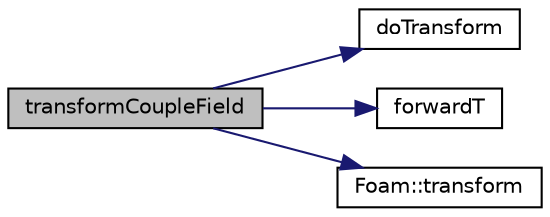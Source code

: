 digraph "transformCoupleField"
{
  bgcolor="transparent";
  edge [fontname="Helvetica",fontsize="10",labelfontname="Helvetica",labelfontsize="10"];
  node [fontname="Helvetica",fontsize="10",shape=record];
  rankdir="LR";
  Node41 [label="transformCoupleField",height=0.2,width=0.4,color="black", fillcolor="grey75", style="filled", fontcolor="black"];
  Node41 -> Node42 [color="midnightblue",fontsize="10",style="solid",fontname="Helvetica"];
  Node42 [label="doTransform",height=0.2,width=0.4,color="black",URL="$a26065.html#a97385409921d93c24d936598a3020255",tooltip="Is the transform required. "];
  Node41 -> Node43 [color="midnightblue",fontsize="10",style="solid",fontname="Helvetica"];
  Node43 [label="forwardT",height=0.2,width=0.4,color="black",URL="$a26065.html#afdf91995b1dad00ee0a93273eb29ad23",tooltip="Return face transformation tensor. "];
  Node41 -> Node44 [color="midnightblue",fontsize="10",style="solid",fontname="Helvetica"];
  Node44 [label="Foam::transform",height=0.2,width=0.4,color="black",URL="$a21851.html#a919915170941701c1223291531ad010c"];
}
